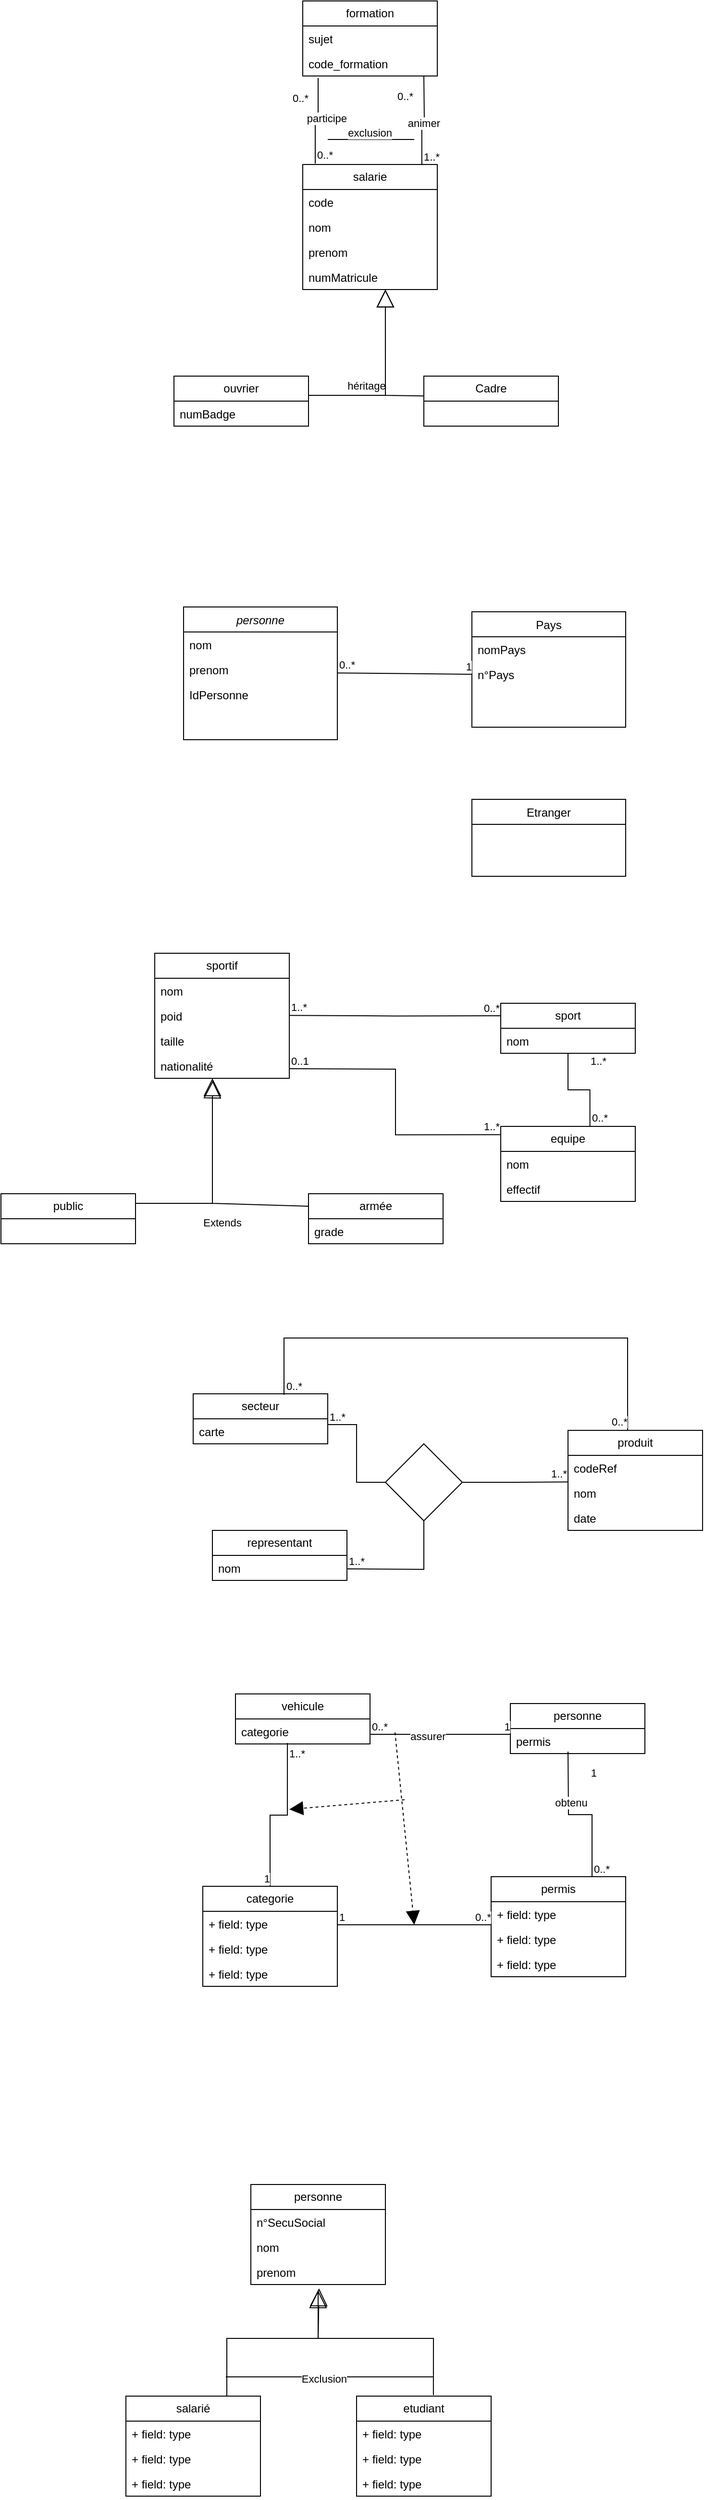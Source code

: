 <mxfile version="21.0.8" type="device"><diagram id="C5RBs43oDa-KdzZeNtuy" name="Page-1"><mxGraphModel dx="1674" dy="1925" grid="1" gridSize="10" guides="1" tooltips="1" connect="1" arrows="1" fold="1" page="1" pageScale="1" pageWidth="827" pageHeight="1169" math="0" shadow="0"><root><mxCell id="WIyWlLk6GJQsqaUBKTNV-0"/><mxCell id="WIyWlLk6GJQsqaUBKTNV-1" parent="WIyWlLk6GJQsqaUBKTNV-0"/><mxCell id="zkfFHV4jXpPFQw0GAbJ--0" value="personne" style="swimlane;fontStyle=2;align=center;verticalAlign=top;childLayout=stackLayout;horizontal=1;startSize=26;horizontalStack=0;resizeParent=1;resizeLast=0;collapsible=1;marginBottom=0;rounded=0;shadow=0;strokeWidth=1;" parent="WIyWlLk6GJQsqaUBKTNV-1" vertex="1"><mxGeometry x="220" y="120" width="160" height="138" as="geometry"><mxRectangle x="230" y="140" width="160" height="26" as="alternateBounds"/></mxGeometry></mxCell><mxCell id="zkfFHV4jXpPFQw0GAbJ--2" value="nom" style="text;align=left;verticalAlign=top;spacingLeft=4;spacingRight=4;overflow=hidden;rotatable=0;points=[[0,0.5],[1,0.5]];portConstraint=eastwest;rounded=0;shadow=0;html=0;" parent="zkfFHV4jXpPFQw0GAbJ--0" vertex="1"><mxGeometry y="26" width="160" height="26" as="geometry"/></mxCell><mxCell id="zkfFHV4jXpPFQw0GAbJ--3" value="prenom" style="text;align=left;verticalAlign=top;spacingLeft=4;spacingRight=4;overflow=hidden;rotatable=0;points=[[0,0.5],[1,0.5]];portConstraint=eastwest;rounded=0;shadow=0;html=0;" parent="zkfFHV4jXpPFQw0GAbJ--0" vertex="1"><mxGeometry y="52" width="160" height="26" as="geometry"/></mxCell><mxCell id="iLVr-kVsyM10AoFqE-wa-98" value="IdPersonne" style="text;align=left;verticalAlign=top;spacingLeft=4;spacingRight=4;overflow=hidden;rotatable=0;points=[[0,0.5],[1,0.5]];portConstraint=eastwest;rounded=0;shadow=0;html=0;" parent="zkfFHV4jXpPFQw0GAbJ--0" vertex="1"><mxGeometry y="78" width="160" height="26" as="geometry"/></mxCell><mxCell id="zkfFHV4jXpPFQw0GAbJ--13" value="Etranger" style="swimlane;fontStyle=0;align=center;verticalAlign=top;childLayout=stackLayout;horizontal=1;startSize=26;horizontalStack=0;resizeParent=1;resizeLast=0;collapsible=1;marginBottom=0;rounded=0;shadow=0;strokeWidth=1;" parent="WIyWlLk6GJQsqaUBKTNV-1" vertex="1"><mxGeometry x="520" y="320" width="160" height="80" as="geometry"><mxRectangle x="340" y="380" width="170" height="26" as="alternateBounds"/></mxGeometry></mxCell><mxCell id="zkfFHV4jXpPFQw0GAbJ--17" value="Pays" style="swimlane;fontStyle=0;align=center;verticalAlign=top;childLayout=stackLayout;horizontal=1;startSize=26;horizontalStack=0;resizeParent=1;resizeLast=0;collapsible=1;marginBottom=0;rounded=0;shadow=0;strokeWidth=1;" parent="WIyWlLk6GJQsqaUBKTNV-1" vertex="1"><mxGeometry x="520" y="125" width="160" height="120" as="geometry"><mxRectangle x="550" y="140" width="160" height="26" as="alternateBounds"/></mxGeometry></mxCell><mxCell id="zkfFHV4jXpPFQw0GAbJ--18" value="nomPays" style="text;align=left;verticalAlign=top;spacingLeft=4;spacingRight=4;overflow=hidden;rotatable=0;points=[[0,0.5],[1,0.5]];portConstraint=eastwest;" parent="zkfFHV4jXpPFQw0GAbJ--17" vertex="1"><mxGeometry y="26" width="160" height="26" as="geometry"/></mxCell><mxCell id="iLVr-kVsyM10AoFqE-wa-99" value="n°Pays" style="text;align=left;verticalAlign=top;spacingLeft=4;spacingRight=4;overflow=hidden;rotatable=0;points=[[0,0.5],[1,0.5]];portConstraint=eastwest;" parent="zkfFHV4jXpPFQw0GAbJ--17" vertex="1"><mxGeometry y="52" width="160" height="26" as="geometry"/></mxCell><mxCell id="iLVr-kVsyM10AoFqE-wa-10" value="sportif" style="swimlane;fontStyle=0;childLayout=stackLayout;horizontal=1;startSize=26;fillColor=none;horizontalStack=0;resizeParent=1;resizeParentMax=0;resizeLast=0;collapsible=1;marginBottom=0;whiteSpace=wrap;html=1;" parent="WIyWlLk6GJQsqaUBKTNV-1" vertex="1"><mxGeometry x="190" y="480" width="140" height="130" as="geometry"/></mxCell><mxCell id="iLVr-kVsyM10AoFqE-wa-11" value="nom" style="text;strokeColor=none;fillColor=none;align=left;verticalAlign=top;spacingLeft=4;spacingRight=4;overflow=hidden;rotatable=0;points=[[0,0.5],[1,0.5]];portConstraint=eastwest;whiteSpace=wrap;html=1;" parent="iLVr-kVsyM10AoFqE-wa-10" vertex="1"><mxGeometry y="26" width="140" height="26" as="geometry"/></mxCell><mxCell id="iLVr-kVsyM10AoFqE-wa-12" value="poid" style="text;strokeColor=none;fillColor=none;align=left;verticalAlign=top;spacingLeft=4;spacingRight=4;overflow=hidden;rotatable=0;points=[[0,0.5],[1,0.5]];portConstraint=eastwest;whiteSpace=wrap;html=1;" parent="iLVr-kVsyM10AoFqE-wa-10" vertex="1"><mxGeometry y="52" width="140" height="26" as="geometry"/></mxCell><mxCell id="iLVr-kVsyM10AoFqE-wa-14" value="taille" style="text;strokeColor=none;fillColor=none;align=left;verticalAlign=top;spacingLeft=4;spacingRight=4;overflow=hidden;rotatable=0;points=[[0,0.5],[1,0.5]];portConstraint=eastwest;whiteSpace=wrap;html=1;" parent="iLVr-kVsyM10AoFqE-wa-10" vertex="1"><mxGeometry y="78" width="140" height="26" as="geometry"/></mxCell><mxCell id="iLVr-kVsyM10AoFqE-wa-13" value="nationalité" style="text;strokeColor=none;fillColor=none;align=left;verticalAlign=top;spacingLeft=4;spacingRight=4;overflow=hidden;rotatable=0;points=[[0,0.5],[1,0.5]];portConstraint=eastwest;whiteSpace=wrap;html=1;" parent="iLVr-kVsyM10AoFqE-wa-10" vertex="1"><mxGeometry y="104" width="140" height="26" as="geometry"/></mxCell><mxCell id="iLVr-kVsyM10AoFqE-wa-15" value="sport" style="swimlane;fontStyle=0;childLayout=stackLayout;horizontal=1;startSize=26;fillColor=none;horizontalStack=0;resizeParent=1;resizeParentMax=0;resizeLast=0;collapsible=1;marginBottom=0;whiteSpace=wrap;html=1;" parent="WIyWlLk6GJQsqaUBKTNV-1" vertex="1"><mxGeometry x="550" y="532" width="140" height="52" as="geometry"/></mxCell><mxCell id="iLVr-kVsyM10AoFqE-wa-16" value="nom" style="text;strokeColor=none;fillColor=none;align=left;verticalAlign=top;spacingLeft=4;spacingRight=4;overflow=hidden;rotatable=0;points=[[0,0.5],[1,0.5]];portConstraint=eastwest;whiteSpace=wrap;html=1;" parent="iLVr-kVsyM10AoFqE-wa-15" vertex="1"><mxGeometry y="26" width="140" height="26" as="geometry"/></mxCell><mxCell id="iLVr-kVsyM10AoFqE-wa-19" value="equipe" style="swimlane;fontStyle=0;childLayout=stackLayout;horizontal=1;startSize=26;fillColor=none;horizontalStack=0;resizeParent=1;resizeParentMax=0;resizeLast=0;collapsible=1;marginBottom=0;whiteSpace=wrap;html=1;" parent="WIyWlLk6GJQsqaUBKTNV-1" vertex="1"><mxGeometry x="550" y="660" width="140" height="78" as="geometry"/></mxCell><mxCell id="iLVr-kVsyM10AoFqE-wa-20" value="nom" style="text;strokeColor=none;fillColor=none;align=left;verticalAlign=top;spacingLeft=4;spacingRight=4;overflow=hidden;rotatable=0;points=[[0,0.5],[1,0.5]];portConstraint=eastwest;whiteSpace=wrap;html=1;" parent="iLVr-kVsyM10AoFqE-wa-19" vertex="1"><mxGeometry y="26" width="140" height="26" as="geometry"/></mxCell><mxCell id="iLVr-kVsyM10AoFqE-wa-21" value="effectif" style="text;strokeColor=none;fillColor=none;align=left;verticalAlign=top;spacingLeft=4;spacingRight=4;overflow=hidden;rotatable=0;points=[[0,0.5],[1,0.5]];portConstraint=eastwest;whiteSpace=wrap;html=1;" parent="iLVr-kVsyM10AoFqE-wa-19" vertex="1"><mxGeometry y="52" width="140" height="26" as="geometry"/></mxCell><mxCell id="iLVr-kVsyM10AoFqE-wa-24" value="ouvrier" style="swimlane;fontStyle=0;childLayout=stackLayout;horizontal=1;startSize=26;fillColor=none;horizontalStack=0;resizeParent=1;resizeParentMax=0;resizeLast=0;collapsible=1;marginBottom=0;whiteSpace=wrap;html=1;" parent="WIyWlLk6GJQsqaUBKTNV-1" vertex="1"><mxGeometry x="210" y="-120" width="140" height="52" as="geometry"/></mxCell><mxCell id="iLVr-kVsyM10AoFqE-wa-25" value="numBadge" style="text;strokeColor=none;fillColor=none;align=left;verticalAlign=top;spacingLeft=4;spacingRight=4;overflow=hidden;rotatable=0;points=[[0,0.5],[1,0.5]];portConstraint=eastwest;whiteSpace=wrap;html=1;" parent="iLVr-kVsyM10AoFqE-wa-24" vertex="1"><mxGeometry y="26" width="140" height="26" as="geometry"/></mxCell><mxCell id="iLVr-kVsyM10AoFqE-wa-28" value="salarie" style="swimlane;fontStyle=0;childLayout=stackLayout;horizontal=1;startSize=26;fillColor=none;horizontalStack=0;resizeParent=1;resizeParentMax=0;resizeLast=0;collapsible=1;marginBottom=0;whiteSpace=wrap;html=1;" parent="WIyWlLk6GJQsqaUBKTNV-1" vertex="1"><mxGeometry x="344" y="-340" width="140" height="130" as="geometry"/></mxCell><mxCell id="iLVr-kVsyM10AoFqE-wa-29" value="code" style="text;strokeColor=none;fillColor=none;align=left;verticalAlign=top;spacingLeft=4;spacingRight=4;overflow=hidden;rotatable=0;points=[[0,0.5],[1,0.5]];portConstraint=eastwest;whiteSpace=wrap;html=1;" parent="iLVr-kVsyM10AoFqE-wa-28" vertex="1"><mxGeometry y="26" width="140" height="26" as="geometry"/></mxCell><mxCell id="iLVr-kVsyM10AoFqE-wa-37" value="nom" style="text;strokeColor=none;fillColor=none;align=left;verticalAlign=top;spacingLeft=4;spacingRight=4;overflow=hidden;rotatable=0;points=[[0,0.5],[1,0.5]];portConstraint=eastwest;whiteSpace=wrap;html=1;" parent="iLVr-kVsyM10AoFqE-wa-28" vertex="1"><mxGeometry y="52" width="140" height="26" as="geometry"/></mxCell><mxCell id="iLVr-kVsyM10AoFqE-wa-38" value="prenom" style="text;strokeColor=none;fillColor=none;align=left;verticalAlign=top;spacingLeft=4;spacingRight=4;overflow=hidden;rotatable=0;points=[[0,0.5],[1,0.5]];portConstraint=eastwest;whiteSpace=wrap;html=1;" parent="iLVr-kVsyM10AoFqE-wa-28" vertex="1"><mxGeometry y="78" width="140" height="26" as="geometry"/></mxCell><mxCell id="iLVr-kVsyM10AoFqE-wa-36" value="numMatricule" style="text;strokeColor=none;fillColor=none;align=left;verticalAlign=top;spacingLeft=4;spacingRight=4;overflow=hidden;rotatable=0;points=[[0,0.5],[1,0.5]];portConstraint=eastwest;whiteSpace=wrap;html=1;" parent="iLVr-kVsyM10AoFqE-wa-28" vertex="1"><mxGeometry y="104" width="140" height="26" as="geometry"/></mxCell><mxCell id="iLVr-kVsyM10AoFqE-wa-32" value="formation" style="swimlane;fontStyle=0;childLayout=stackLayout;horizontal=1;startSize=26;fillColor=none;horizontalStack=0;resizeParent=1;resizeParentMax=0;resizeLast=0;collapsible=1;marginBottom=0;whiteSpace=wrap;html=1;" parent="WIyWlLk6GJQsqaUBKTNV-1" vertex="1"><mxGeometry x="344" y="-510" width="140" height="78" as="geometry"/></mxCell><mxCell id="iLVr-kVsyM10AoFqE-wa-33" value="sujet" style="text;strokeColor=none;fillColor=none;align=left;verticalAlign=top;spacingLeft=4;spacingRight=4;overflow=hidden;rotatable=0;points=[[0,0.5],[1,0.5]];portConstraint=eastwest;whiteSpace=wrap;html=1;" parent="iLVr-kVsyM10AoFqE-wa-32" vertex="1"><mxGeometry y="26" width="140" height="26" as="geometry"/></mxCell><mxCell id="iLVr-kVsyM10AoFqE-wa-34" value="code_formation" style="text;strokeColor=none;fillColor=none;align=left;verticalAlign=top;spacingLeft=4;spacingRight=4;overflow=hidden;rotatable=0;points=[[0,0.5],[1,0.5]];portConstraint=eastwest;whiteSpace=wrap;html=1;" parent="iLVr-kVsyM10AoFqE-wa-32" vertex="1"><mxGeometry y="52" width="140" height="26" as="geometry"/></mxCell><mxCell id="iLVr-kVsyM10AoFqE-wa-39" value="Cadre" style="swimlane;fontStyle=0;childLayout=stackLayout;horizontal=1;startSize=26;fillColor=none;horizontalStack=0;resizeParent=1;resizeParentMax=0;resizeLast=0;collapsible=1;marginBottom=0;whiteSpace=wrap;html=1;" parent="WIyWlLk6GJQsqaUBKTNV-1" vertex="1"><mxGeometry x="470" y="-120" width="140" height="52" as="geometry"/></mxCell><mxCell id="iLVr-kVsyM10AoFqE-wa-43" value="héritage" style="endArrow=block;endSize=16;endFill=0;html=1;rounded=0;entryX=0.614;entryY=1;entryDx=0;entryDy=0;entryPerimeter=0;exitX=1;exitY=-0.231;exitDx=0;exitDy=0;exitPerimeter=0;" parent="WIyWlLk6GJQsqaUBKTNV-1" source="iLVr-kVsyM10AoFqE-wa-25" target="iLVr-kVsyM10AoFqE-wa-36" edge="1"><mxGeometry x="-0.368" y="10" width="160" relative="1" as="geometry"><mxPoint x="430" y="-120" as="sourcePoint"/><mxPoint x="460" y="-170" as="targetPoint"/><Array as="points"><mxPoint x="430" y="-100"/></Array><mxPoint as="offset"/></mxGeometry></mxCell><mxCell id="iLVr-kVsyM10AoFqE-wa-44" value="" style="endArrow=block;endSize=16;endFill=0;html=1;rounded=0;exitX=-0.004;exitY=0.397;exitDx=0;exitDy=0;exitPerimeter=0;" parent="WIyWlLk6GJQsqaUBKTNV-1" source="iLVr-kVsyM10AoFqE-wa-39" edge="1"><mxGeometry x="-0.59" y="-70" width="160" relative="1" as="geometry"><mxPoint x="310" as="sourcePoint"/><mxPoint x="430" y="-210" as="targetPoint"/><Array as="points"><mxPoint x="430" y="-100"/></Array><mxPoint as="offset"/></mxGeometry></mxCell><mxCell id="iLVr-kVsyM10AoFqE-wa-45" value="" style="endArrow=none;html=1;edgeStyle=orthogonalEdgeStyle;rounded=0;exitX=0.093;exitY=-0.008;exitDx=0;exitDy=0;exitPerimeter=0;" parent="WIyWlLk6GJQsqaUBKTNV-1" source="iLVr-kVsyM10AoFqE-wa-28" edge="1"><mxGeometry relative="1" as="geometry"><mxPoint x="310" y="-380" as="sourcePoint"/><mxPoint x="360" y="-430" as="targetPoint"/><Array as="points"><mxPoint x="357" y="-385"/><mxPoint x="360" y="-385"/></Array></mxGeometry></mxCell><mxCell id="iLVr-kVsyM10AoFqE-wa-46" value="0..*" style="edgeLabel;resizable=0;html=1;align=left;verticalAlign=bottom;" parent="iLVr-kVsyM10AoFqE-wa-45" connectable="0" vertex="1"><mxGeometry x="-1" relative="1" as="geometry"/></mxCell><mxCell id="iLVr-kVsyM10AoFqE-wa-47" value="0..*" style="edgeLabel;resizable=0;html=1;align=right;verticalAlign=bottom;" parent="iLVr-kVsyM10AoFqE-wa-45" connectable="0" vertex="1"><mxGeometry x="1" relative="1" as="geometry"><mxPoint x="-10" y="30" as="offset"/></mxGeometry></mxCell><mxCell id="iLVr-kVsyM10AoFqE-wa-48" value="" style="endArrow=none;html=1;edgeStyle=orthogonalEdgeStyle;rounded=0;exitX=0.885;exitY=0.005;exitDx=0;exitDy=0;exitPerimeter=0;" parent="WIyWlLk6GJQsqaUBKTNV-1" source="iLVr-kVsyM10AoFqE-wa-28" edge="1"><mxGeometry relative="1" as="geometry"><mxPoint x="470" y="-346" as="sourcePoint"/><mxPoint x="470" y="-432" as="targetPoint"/></mxGeometry></mxCell><mxCell id="iLVr-kVsyM10AoFqE-wa-49" value="1..*" style="edgeLabel;resizable=0;html=1;align=left;verticalAlign=bottom;" parent="iLVr-kVsyM10AoFqE-wa-48" connectable="0" vertex="1"><mxGeometry x="-1" relative="1" as="geometry"/></mxCell><mxCell id="iLVr-kVsyM10AoFqE-wa-50" value="0..*" style="edgeLabel;resizable=0;html=1;align=right;verticalAlign=bottom;" parent="iLVr-kVsyM10AoFqE-wa-48" connectable="0" vertex="1"><mxGeometry x="1" relative="1" as="geometry"><mxPoint x="-10" y="30" as="offset"/></mxGeometry></mxCell><mxCell id="iLVr-kVsyM10AoFqE-wa-51" value="animer" style="edgeLabel;resizable=0;html=1;align=right;verticalAlign=bottom;" parent="WIyWlLk6GJQsqaUBKTNV-1" connectable="0" vertex="1"><mxGeometry x="470" y="-389.997" as="geometry"><mxPoint x="17" y="15" as="offset"/></mxGeometry></mxCell><mxCell id="iLVr-kVsyM10AoFqE-wa-52" value="participe" style="edgeLabel;resizable=0;html=1;align=right;verticalAlign=bottom;" parent="WIyWlLk6GJQsqaUBKTNV-1" connectable="0" vertex="1"><mxGeometry x="390" y="-379.997" as="geometry"/></mxCell><mxCell id="iLVr-kVsyM10AoFqE-wa-53" value="" style="line;strokeWidth=1;fillColor=none;align=left;verticalAlign=middle;spacingTop=-1;spacingLeft=3;spacingRight=3;rotatable=0;labelPosition=right;points=[];portConstraint=eastwest;strokeColor=inherit;" parent="WIyWlLk6GJQsqaUBKTNV-1" vertex="1"><mxGeometry x="370" y="-370" width="90" height="8" as="geometry"/></mxCell><mxCell id="iLVr-kVsyM10AoFqE-wa-54" value="exclusion" style="edgeLabel;resizable=0;html=1;align=right;verticalAlign=bottom;" parent="WIyWlLk6GJQsqaUBKTNV-1" connectable="0" vertex="1"><mxGeometry x="420" y="-379.997" as="geometry"><mxPoint x="17" y="15" as="offset"/></mxGeometry></mxCell><mxCell id="iLVr-kVsyM10AoFqE-wa-62" value="" style="endArrow=none;html=1;edgeStyle=orthogonalEdgeStyle;rounded=0;exitX=0.663;exitY=-0.002;exitDx=0;exitDy=0;exitPerimeter=0;" parent="WIyWlLk6GJQsqaUBKTNV-1" source="iLVr-kVsyM10AoFqE-wa-19" target="iLVr-kVsyM10AoFqE-wa-15" edge="1"><mxGeometry relative="1" as="geometry"><mxPoint x="470" y="620" as="sourcePoint"/><mxPoint x="640" y="590" as="targetPoint"/></mxGeometry></mxCell><mxCell id="iLVr-kVsyM10AoFqE-wa-63" value="0..*" style="edgeLabel;resizable=0;html=1;align=left;verticalAlign=bottom;" parent="iLVr-kVsyM10AoFqE-wa-62" connectable="0" vertex="1"><mxGeometry x="-1" relative="1" as="geometry"/></mxCell><mxCell id="iLVr-kVsyM10AoFqE-wa-64" value="1..*" style="edgeLabel;resizable=0;html=1;align=right;verticalAlign=bottom;" parent="iLVr-kVsyM10AoFqE-wa-62" connectable="0" vertex="1"><mxGeometry x="1" relative="1" as="geometry"><mxPoint x="40" y="16" as="offset"/></mxGeometry></mxCell><mxCell id="iLVr-kVsyM10AoFqE-wa-67" value="secteur" style="swimlane;fontStyle=0;childLayout=stackLayout;horizontal=1;startSize=26;fillColor=none;horizontalStack=0;resizeParent=1;resizeParentMax=0;resizeLast=0;collapsible=1;marginBottom=0;whiteSpace=wrap;html=1;" parent="WIyWlLk6GJQsqaUBKTNV-1" vertex="1"><mxGeometry x="230" y="938" width="140" height="52" as="geometry"/></mxCell><mxCell id="iLVr-kVsyM10AoFqE-wa-68" value="carte" style="text;strokeColor=none;fillColor=none;align=left;verticalAlign=top;spacingLeft=4;spacingRight=4;overflow=hidden;rotatable=0;points=[[0,0.5],[1,0.5]];portConstraint=eastwest;whiteSpace=wrap;html=1;" parent="iLVr-kVsyM10AoFqE-wa-67" vertex="1"><mxGeometry y="26" width="140" height="26" as="geometry"/></mxCell><mxCell id="iLVr-kVsyM10AoFqE-wa-71" value="produit" style="swimlane;fontStyle=0;childLayout=stackLayout;horizontal=1;startSize=26;fillColor=none;horizontalStack=0;resizeParent=1;resizeParentMax=0;resizeLast=0;collapsible=1;marginBottom=0;whiteSpace=wrap;html=1;" parent="WIyWlLk6GJQsqaUBKTNV-1" vertex="1"><mxGeometry x="620" y="976" width="140" height="104" as="geometry"/></mxCell><mxCell id="iLVr-kVsyM10AoFqE-wa-72" value="codeRef" style="text;strokeColor=none;fillColor=none;align=left;verticalAlign=top;spacingLeft=4;spacingRight=4;overflow=hidden;rotatable=0;points=[[0,0.5],[1,0.5]];portConstraint=eastwest;whiteSpace=wrap;html=1;" parent="iLVr-kVsyM10AoFqE-wa-71" vertex="1"><mxGeometry y="26" width="140" height="26" as="geometry"/></mxCell><mxCell id="iLVr-kVsyM10AoFqE-wa-73" value="nom" style="text;strokeColor=none;fillColor=none;align=left;verticalAlign=top;spacingLeft=4;spacingRight=4;overflow=hidden;rotatable=0;points=[[0,0.5],[1,0.5]];portConstraint=eastwest;whiteSpace=wrap;html=1;" parent="iLVr-kVsyM10AoFqE-wa-71" vertex="1"><mxGeometry y="52" width="140" height="26" as="geometry"/></mxCell><mxCell id="iLVr-kVsyM10AoFqE-wa-74" value="date" style="text;strokeColor=none;fillColor=none;align=left;verticalAlign=top;spacingLeft=4;spacingRight=4;overflow=hidden;rotatable=0;points=[[0,0.5],[1,0.5]];portConstraint=eastwest;whiteSpace=wrap;html=1;" parent="iLVr-kVsyM10AoFqE-wa-71" vertex="1"><mxGeometry y="78" width="140" height="26" as="geometry"/></mxCell><mxCell id="iLVr-kVsyM10AoFqE-wa-75" value="representant" style="swimlane;fontStyle=0;childLayout=stackLayout;horizontal=1;startSize=26;fillColor=none;horizontalStack=0;resizeParent=1;resizeParentMax=0;resizeLast=0;collapsible=1;marginBottom=0;whiteSpace=wrap;html=1;" parent="WIyWlLk6GJQsqaUBKTNV-1" vertex="1"><mxGeometry x="250" y="1080" width="140" height="52" as="geometry"/></mxCell><mxCell id="iLVr-kVsyM10AoFqE-wa-76" value="nom" style="text;strokeColor=none;fillColor=none;align=left;verticalAlign=top;spacingLeft=4;spacingRight=4;overflow=hidden;rotatable=0;points=[[0,0.5],[1,0.5]];portConstraint=eastwest;whiteSpace=wrap;html=1;" parent="iLVr-kVsyM10AoFqE-wa-75" vertex="1"><mxGeometry y="26" width="140" height="26" as="geometry"/></mxCell><mxCell id="iLVr-kVsyM10AoFqE-wa-79" value="" style="endArrow=none;html=1;edgeStyle=orthogonalEdgeStyle;rounded=0;entryX=0;entryY=0.5;entryDx=0;entryDy=0;exitX=1;exitY=0.231;exitDx=0;exitDy=0;exitPerimeter=0;" parent="WIyWlLk6GJQsqaUBKTNV-1" source="iLVr-kVsyM10AoFqE-wa-68" target="iLVr-kVsyM10AoFqE-wa-86" edge="1"><mxGeometry relative="1" as="geometry"><mxPoint x="390" y="970" as="sourcePoint"/><mxPoint x="510" y="970" as="targetPoint"/></mxGeometry></mxCell><mxCell id="iLVr-kVsyM10AoFqE-wa-80" value="1..*" style="edgeLabel;resizable=0;html=1;align=left;verticalAlign=bottom;" parent="iLVr-kVsyM10AoFqE-wa-79" connectable="0" vertex="1"><mxGeometry x="-1" relative="1" as="geometry"/></mxCell><mxCell id="iLVr-kVsyM10AoFqE-wa-83" value="" style="endArrow=none;html=1;edgeStyle=orthogonalEdgeStyle;rounded=0;" parent="WIyWlLk6GJQsqaUBKTNV-1" target="iLVr-kVsyM10AoFqE-wa-86" edge="1"><mxGeometry relative="1" as="geometry"><mxPoint x="390" y="1120" as="sourcePoint"/><mxPoint x="590" y="1050" as="targetPoint"/></mxGeometry></mxCell><mxCell id="iLVr-kVsyM10AoFqE-wa-84" value="1..*" style="edgeLabel;resizable=0;html=1;align=left;verticalAlign=bottom;" parent="iLVr-kVsyM10AoFqE-wa-83" connectable="0" vertex="1"><mxGeometry x="-1" relative="1" as="geometry"/></mxCell><mxCell id="iLVr-kVsyM10AoFqE-wa-86" value="" style="rhombus;whiteSpace=wrap;html=1;" parent="WIyWlLk6GJQsqaUBKTNV-1" vertex="1"><mxGeometry x="430" y="990" width="80" height="80" as="geometry"/></mxCell><mxCell id="iLVr-kVsyM10AoFqE-wa-87" value="" style="endArrow=none;html=1;edgeStyle=orthogonalEdgeStyle;rounded=0;exitX=1;exitY=0.5;exitDx=0;exitDy=0;" parent="WIyWlLk6GJQsqaUBKTNV-1" source="iLVr-kVsyM10AoFqE-wa-86" edge="1"><mxGeometry relative="1" as="geometry"><mxPoint x="460" y="1029.58" as="sourcePoint"/><mxPoint x="620" y="1029.58" as="targetPoint"/></mxGeometry></mxCell><mxCell id="iLVr-kVsyM10AoFqE-wa-89" value="1..*" style="edgeLabel;resizable=0;html=1;align=right;verticalAlign=bottom;" parent="iLVr-kVsyM10AoFqE-wa-87" connectable="0" vertex="1"><mxGeometry x="1" relative="1" as="geometry"/></mxCell><mxCell id="iLVr-kVsyM10AoFqE-wa-90" value="vehicule" style="swimlane;fontStyle=0;childLayout=stackLayout;horizontal=1;startSize=26;fillColor=none;horizontalStack=0;resizeParent=1;resizeParentMax=0;resizeLast=0;collapsible=1;marginBottom=0;whiteSpace=wrap;html=1;" parent="WIyWlLk6GJQsqaUBKTNV-1" vertex="1"><mxGeometry x="274" y="1250" width="140" height="52" as="geometry"/></mxCell><mxCell id="iLVr-kVsyM10AoFqE-wa-91" value="categorie" style="text;strokeColor=none;fillColor=none;align=left;verticalAlign=top;spacingLeft=4;spacingRight=4;overflow=hidden;rotatable=0;points=[[0,0.5],[1,0.5]];portConstraint=eastwest;whiteSpace=wrap;html=1;" parent="iLVr-kVsyM10AoFqE-wa-90" vertex="1"><mxGeometry y="26" width="140" height="26" as="geometry"/></mxCell><mxCell id="iLVr-kVsyM10AoFqE-wa-94" value="personne" style="swimlane;fontStyle=0;childLayout=stackLayout;horizontal=1;startSize=26;fillColor=none;horizontalStack=0;resizeParent=1;resizeParentMax=0;resizeLast=0;collapsible=1;marginBottom=0;whiteSpace=wrap;html=1;" parent="WIyWlLk6GJQsqaUBKTNV-1" vertex="1"><mxGeometry x="560" y="1260" width="140" height="52" as="geometry"/></mxCell><mxCell id="iLVr-kVsyM10AoFqE-wa-95" value="permis" style="text;strokeColor=none;fillColor=none;align=left;verticalAlign=top;spacingLeft=4;spacingRight=4;overflow=hidden;rotatable=0;points=[[0,0.5],[1,0.5]];portConstraint=eastwest;whiteSpace=wrap;html=1;" parent="iLVr-kVsyM10AoFqE-wa-94" vertex="1"><mxGeometry y="26" width="140" height="26" as="geometry"/></mxCell><mxCell id="iLVr-kVsyM10AoFqE-wa-100" value="" style="endArrow=none;html=1;edgeStyle=orthogonalEdgeStyle;rounded=0;entryX=0;entryY=0.5;entryDx=0;entryDy=0;" parent="WIyWlLk6GJQsqaUBKTNV-1" target="iLVr-kVsyM10AoFqE-wa-99" edge="1"><mxGeometry relative="1" as="geometry"><mxPoint x="380" y="188.66" as="sourcePoint"/><mxPoint x="510" y="189" as="targetPoint"/></mxGeometry></mxCell><mxCell id="iLVr-kVsyM10AoFqE-wa-101" value="0..*" style="edgeLabel;resizable=0;html=1;align=left;verticalAlign=bottom;" parent="iLVr-kVsyM10AoFqE-wa-100" connectable="0" vertex="1"><mxGeometry x="-1" relative="1" as="geometry"/></mxCell><mxCell id="iLVr-kVsyM10AoFqE-wa-102" value="1" style="edgeLabel;resizable=0;html=1;align=right;verticalAlign=bottom;" parent="iLVr-kVsyM10AoFqE-wa-100" connectable="0" vertex="1"><mxGeometry x="1" relative="1" as="geometry"/></mxCell><mxCell id="iLVr-kVsyM10AoFqE-wa-104" value="" style="endArrow=none;html=1;edgeStyle=orthogonalEdgeStyle;rounded=0;entryX=0;entryY=0.25;entryDx=0;entryDy=0;" parent="WIyWlLk6GJQsqaUBKTNV-1" target="iLVr-kVsyM10AoFqE-wa-15" edge="1"><mxGeometry relative="1" as="geometry"><mxPoint x="330" y="544.66" as="sourcePoint"/><mxPoint x="490" y="544.66" as="targetPoint"/></mxGeometry></mxCell><mxCell id="iLVr-kVsyM10AoFqE-wa-105" value="1..*" style="edgeLabel;resizable=0;html=1;align=left;verticalAlign=bottom;" parent="iLVr-kVsyM10AoFqE-wa-104" connectable="0" vertex="1"><mxGeometry x="-1" relative="1" as="geometry"/></mxCell><mxCell id="iLVr-kVsyM10AoFqE-wa-106" value="0..*" style="edgeLabel;resizable=0;html=1;align=right;verticalAlign=bottom;" parent="iLVr-kVsyM10AoFqE-wa-104" connectable="0" vertex="1"><mxGeometry x="1" relative="1" as="geometry"/></mxCell><mxCell id="iLVr-kVsyM10AoFqE-wa-107" value="" style="endArrow=none;html=1;edgeStyle=orthogonalEdgeStyle;rounded=0;entryX=-0.004;entryY=0.111;entryDx=0;entryDy=0;entryPerimeter=0;" parent="WIyWlLk6GJQsqaUBKTNV-1" target="iLVr-kVsyM10AoFqE-wa-19" edge="1"><mxGeometry relative="1" as="geometry"><mxPoint x="330" y="600" as="sourcePoint"/><mxPoint x="490" y="600" as="targetPoint"/></mxGeometry></mxCell><mxCell id="iLVr-kVsyM10AoFqE-wa-108" value="0..1" style="edgeLabel;resizable=0;html=1;align=left;verticalAlign=bottom;" parent="iLVr-kVsyM10AoFqE-wa-107" connectable="0" vertex="1"><mxGeometry x="-1" relative="1" as="geometry"/></mxCell><mxCell id="iLVr-kVsyM10AoFqE-wa-109" value="1..*" style="edgeLabel;resizable=0;html=1;align=right;verticalAlign=bottom;" parent="iLVr-kVsyM10AoFqE-wa-107" connectable="0" vertex="1"><mxGeometry x="1" relative="1" as="geometry"/></mxCell><mxCell id="iLVr-kVsyM10AoFqE-wa-110" value="public" style="swimlane;fontStyle=0;childLayout=stackLayout;horizontal=1;startSize=26;fillColor=none;horizontalStack=0;resizeParent=1;resizeParentMax=0;resizeLast=0;collapsible=1;marginBottom=0;whiteSpace=wrap;html=1;" parent="WIyWlLk6GJQsqaUBKTNV-1" vertex="1"><mxGeometry x="30" y="730" width="140" height="52" as="geometry"/></mxCell><mxCell id="iLVr-kVsyM10AoFqE-wa-114" value="Extends" style="endArrow=block;endSize=16;endFill=0;html=1;rounded=0;entryX=0.431;entryY=1.09;entryDx=0;entryDy=0;entryPerimeter=0;exitX=1;exitY=0.25;exitDx=0;exitDy=0;" parent="WIyWlLk6GJQsqaUBKTNV-1" source="iLVr-kVsyM10AoFqE-wa-110" target="iLVr-kVsyM10AoFqE-wa-13" edge="1"><mxGeometry x="-0.212" y="-22" width="160" relative="1" as="geometry"><mxPoint x="114" y="690" as="sourcePoint"/><mxPoint x="274" y="690" as="targetPoint"/><Array as="points"><mxPoint x="170" y="740"/><mxPoint x="250" y="740"/><mxPoint x="250" y="630"/></Array><mxPoint x="-12" y="20" as="offset"/></mxGeometry></mxCell><mxCell id="iLVr-kVsyM10AoFqE-wa-55" value="armée" style="swimlane;fontStyle=0;childLayout=stackLayout;horizontal=1;startSize=26;fillColor=none;horizontalStack=0;resizeParent=1;resizeParentMax=0;resizeLast=0;collapsible=1;marginBottom=0;whiteSpace=wrap;html=1;" parent="WIyWlLk6GJQsqaUBKTNV-1" vertex="1"><mxGeometry x="350" y="730" width="140" height="52" as="geometry"/></mxCell><mxCell id="iLVr-kVsyM10AoFqE-wa-56" value="grade" style="text;strokeColor=none;fillColor=none;align=left;verticalAlign=top;spacingLeft=4;spacingRight=4;overflow=hidden;rotatable=0;points=[[0,0.5],[1,0.5]];portConstraint=eastwest;whiteSpace=wrap;html=1;" parent="iLVr-kVsyM10AoFqE-wa-55" vertex="1"><mxGeometry y="26" width="140" height="26" as="geometry"/></mxCell><mxCell id="iLVr-kVsyM10AoFqE-wa-117" value="" style="endArrow=block;endSize=16;endFill=0;html=1;rounded=0;exitX=0;exitY=0.25;exitDx=0;exitDy=0;" parent="WIyWlLk6GJQsqaUBKTNV-1" source="iLVr-kVsyM10AoFqE-wa-55" edge="1"><mxGeometry width="160" relative="1" as="geometry"><mxPoint x="190" y="840" as="sourcePoint"/><mxPoint x="250" y="610" as="targetPoint"/><Array as="points"><mxPoint x="250" y="740"/></Array></mxGeometry></mxCell><mxCell id="iLVr-kVsyM10AoFqE-wa-118" value="" style="endArrow=none;html=1;edgeStyle=orthogonalEdgeStyle;rounded=0;entryX=0.443;entryY=-0.003;entryDx=0;entryDy=0;entryPerimeter=0;exitX=0.675;exitY=0.019;exitDx=0;exitDy=0;exitPerimeter=0;" parent="WIyWlLk6GJQsqaUBKTNV-1" source="iLVr-kVsyM10AoFqE-wa-67" target="iLVr-kVsyM10AoFqE-wa-71" edge="1"><mxGeometry relative="1" as="geometry"><mxPoint x="370" y="880" as="sourcePoint"/><mxPoint x="580" y="890" as="targetPoint"/><Array as="points"><mxPoint x="325" y="880"/><mxPoint x="682" y="880"/></Array></mxGeometry></mxCell><mxCell id="iLVr-kVsyM10AoFqE-wa-119" value="0..*" style="edgeLabel;resizable=0;html=1;align=left;verticalAlign=bottom;" parent="iLVr-kVsyM10AoFqE-wa-118" connectable="0" vertex="1"><mxGeometry x="-1" relative="1" as="geometry"/></mxCell><mxCell id="iLVr-kVsyM10AoFqE-wa-120" value="0..*" style="edgeLabel;resizable=0;html=1;align=right;verticalAlign=bottom;" parent="iLVr-kVsyM10AoFqE-wa-118" connectable="0" vertex="1"><mxGeometry x="1" relative="1" as="geometry"/></mxCell><mxCell id="uCyL8TzlUL58oJ_e3ys8-0" value="permis" style="swimlane;fontStyle=0;childLayout=stackLayout;horizontal=1;startSize=26;fillColor=none;horizontalStack=0;resizeParent=1;resizeParentMax=0;resizeLast=0;collapsible=1;marginBottom=0;whiteSpace=wrap;html=1;" parent="WIyWlLk6GJQsqaUBKTNV-1" vertex="1"><mxGeometry x="540" y="1440" width="140" height="104" as="geometry"/></mxCell><mxCell id="uCyL8TzlUL58oJ_e3ys8-1" value="+ field: type" style="text;strokeColor=none;fillColor=none;align=left;verticalAlign=top;spacingLeft=4;spacingRight=4;overflow=hidden;rotatable=0;points=[[0,0.5],[1,0.5]];portConstraint=eastwest;whiteSpace=wrap;html=1;" parent="uCyL8TzlUL58oJ_e3ys8-0" vertex="1"><mxGeometry y="26" width="140" height="26" as="geometry"/></mxCell><mxCell id="uCyL8TzlUL58oJ_e3ys8-2" value="+ field: type" style="text;strokeColor=none;fillColor=none;align=left;verticalAlign=top;spacingLeft=4;spacingRight=4;overflow=hidden;rotatable=0;points=[[0,0.5],[1,0.5]];portConstraint=eastwest;whiteSpace=wrap;html=1;" parent="uCyL8TzlUL58oJ_e3ys8-0" vertex="1"><mxGeometry y="52" width="140" height="26" as="geometry"/></mxCell><mxCell id="uCyL8TzlUL58oJ_e3ys8-3" value="+ field: type" style="text;strokeColor=none;fillColor=none;align=left;verticalAlign=top;spacingLeft=4;spacingRight=4;overflow=hidden;rotatable=0;points=[[0,0.5],[1,0.5]];portConstraint=eastwest;whiteSpace=wrap;html=1;" parent="uCyL8TzlUL58oJ_e3ys8-0" vertex="1"><mxGeometry y="78" width="140" height="26" as="geometry"/></mxCell><mxCell id="uCyL8TzlUL58oJ_e3ys8-4" value="" style="endArrow=none;html=1;edgeStyle=orthogonalEdgeStyle;rounded=0;exitX=0.75;exitY=0;exitDx=0;exitDy=0;" parent="WIyWlLk6GJQsqaUBKTNV-1" source="uCyL8TzlUL58oJ_e3ys8-0" edge="1"><mxGeometry relative="1" as="geometry"><mxPoint x="520" y="1350" as="sourcePoint"/><mxPoint x="620" y="1310" as="targetPoint"/></mxGeometry></mxCell><mxCell id="uCyL8TzlUL58oJ_e3ys8-5" value="0..*" style="edgeLabel;resizable=0;html=1;align=left;verticalAlign=bottom;" parent="uCyL8TzlUL58oJ_e3ys8-4" connectable="0" vertex="1"><mxGeometry x="-1" relative="1" as="geometry"/></mxCell><mxCell id="uCyL8TzlUL58oJ_e3ys8-6" value="1" style="edgeLabel;resizable=0;html=1;align=right;verticalAlign=bottom;" parent="uCyL8TzlUL58oJ_e3ys8-4" connectable="0" vertex="1"><mxGeometry x="1" relative="1" as="geometry"><mxPoint x="30" y="30" as="offset"/></mxGeometry></mxCell><mxCell id="uCyL8TzlUL58oJ_e3ys8-11" value="obtenu" style="edgeLabel;html=1;align=center;verticalAlign=middle;resizable=0;points=[];" parent="uCyL8TzlUL58oJ_e3ys8-4" vertex="1" connectable="0"><mxGeometry x="0.312" y="-2" relative="1" as="geometry"><mxPoint as="offset"/></mxGeometry></mxCell><mxCell id="uCyL8TzlUL58oJ_e3ys8-7" value="" style="endArrow=none;html=1;edgeStyle=orthogonalEdgeStyle;rounded=0;" parent="WIyWlLk6GJQsqaUBKTNV-1" edge="1"><mxGeometry relative="1" as="geometry"><mxPoint x="414" y="1292" as="sourcePoint"/><mxPoint x="560" y="1292" as="targetPoint"/></mxGeometry></mxCell><mxCell id="uCyL8TzlUL58oJ_e3ys8-8" value="0..*" style="edgeLabel;resizable=0;html=1;align=left;verticalAlign=bottom;" parent="uCyL8TzlUL58oJ_e3ys8-7" connectable="0" vertex="1"><mxGeometry x="-1" relative="1" as="geometry"/></mxCell><mxCell id="uCyL8TzlUL58oJ_e3ys8-9" value="1" style="edgeLabel;resizable=0;html=1;align=right;verticalAlign=bottom;" parent="uCyL8TzlUL58oJ_e3ys8-7" connectable="0" vertex="1"><mxGeometry x="1" relative="1" as="geometry"/></mxCell><mxCell id="uCyL8TzlUL58oJ_e3ys8-10" value="assurer" style="edgeLabel;html=1;align=center;verticalAlign=middle;resizable=0;points=[];" parent="uCyL8TzlUL58oJ_e3ys8-7" vertex="1" connectable="0"><mxGeometry x="-0.178" y="-2" relative="1" as="geometry"><mxPoint as="offset"/></mxGeometry></mxCell><mxCell id="uCyL8TzlUL58oJ_e3ys8-16" value="categorie" style="swimlane;fontStyle=0;childLayout=stackLayout;horizontal=1;startSize=26;fillColor=none;horizontalStack=0;resizeParent=1;resizeParentMax=0;resizeLast=0;collapsible=1;marginBottom=0;whiteSpace=wrap;html=1;" parent="WIyWlLk6GJQsqaUBKTNV-1" vertex="1"><mxGeometry x="240" y="1450" width="140" height="104" as="geometry"/></mxCell><mxCell id="uCyL8TzlUL58oJ_e3ys8-17" value="+ field: type" style="text;strokeColor=none;fillColor=none;align=left;verticalAlign=top;spacingLeft=4;spacingRight=4;overflow=hidden;rotatable=0;points=[[0,0.5],[1,0.5]];portConstraint=eastwest;whiteSpace=wrap;html=1;" parent="uCyL8TzlUL58oJ_e3ys8-16" vertex="1"><mxGeometry y="26" width="140" height="26" as="geometry"/></mxCell><mxCell id="uCyL8TzlUL58oJ_e3ys8-18" value="+ field: type" style="text;strokeColor=none;fillColor=none;align=left;verticalAlign=top;spacingLeft=4;spacingRight=4;overflow=hidden;rotatable=0;points=[[0,0.5],[1,0.5]];portConstraint=eastwest;whiteSpace=wrap;html=1;" parent="uCyL8TzlUL58oJ_e3ys8-16" vertex="1"><mxGeometry y="52" width="140" height="26" as="geometry"/></mxCell><mxCell id="uCyL8TzlUL58oJ_e3ys8-19" value="+ field: type" style="text;strokeColor=none;fillColor=none;align=left;verticalAlign=top;spacingLeft=4;spacingRight=4;overflow=hidden;rotatable=0;points=[[0,0.5],[1,0.5]];portConstraint=eastwest;whiteSpace=wrap;html=1;" parent="uCyL8TzlUL58oJ_e3ys8-16" vertex="1"><mxGeometry y="78" width="140" height="26" as="geometry"/></mxCell><mxCell id="uCyL8TzlUL58oJ_e3ys8-20" value="personne&lt;br&gt;" style="swimlane;fontStyle=0;childLayout=stackLayout;horizontal=1;startSize=26;fillColor=none;horizontalStack=0;resizeParent=1;resizeParentMax=0;resizeLast=0;collapsible=1;marginBottom=0;whiteSpace=wrap;html=1;" parent="WIyWlLk6GJQsqaUBKTNV-1" vertex="1"><mxGeometry x="290" y="1760" width="140" height="104" as="geometry"/></mxCell><mxCell id="uCyL8TzlUL58oJ_e3ys8-21" value="n°SecuSocial" style="text;strokeColor=none;fillColor=none;align=left;verticalAlign=top;spacingLeft=4;spacingRight=4;overflow=hidden;rotatable=0;points=[[0,0.5],[1,0.5]];portConstraint=eastwest;whiteSpace=wrap;html=1;" parent="uCyL8TzlUL58oJ_e3ys8-20" vertex="1"><mxGeometry y="26" width="140" height="26" as="geometry"/></mxCell><mxCell id="uCyL8TzlUL58oJ_e3ys8-22" value="nom" style="text;strokeColor=none;fillColor=none;align=left;verticalAlign=top;spacingLeft=4;spacingRight=4;overflow=hidden;rotatable=0;points=[[0,0.5],[1,0.5]];portConstraint=eastwest;whiteSpace=wrap;html=1;" parent="uCyL8TzlUL58oJ_e3ys8-20" vertex="1"><mxGeometry y="52" width="140" height="26" as="geometry"/></mxCell><mxCell id="uCyL8TzlUL58oJ_e3ys8-23" value="prenom" style="text;strokeColor=none;fillColor=none;align=left;verticalAlign=top;spacingLeft=4;spacingRight=4;overflow=hidden;rotatable=0;points=[[0,0.5],[1,0.5]];portConstraint=eastwest;whiteSpace=wrap;html=1;" parent="uCyL8TzlUL58oJ_e3ys8-20" vertex="1"><mxGeometry y="78" width="140" height="26" as="geometry"/></mxCell><mxCell id="uCyL8TzlUL58oJ_e3ys8-24" value="" style="endArrow=none;html=1;edgeStyle=orthogonalEdgeStyle;rounded=0;" parent="WIyWlLk6GJQsqaUBKTNV-1" edge="1"><mxGeometry relative="1" as="geometry"><mxPoint x="380" y="1490" as="sourcePoint"/><mxPoint x="540" y="1490" as="targetPoint"/></mxGeometry></mxCell><mxCell id="uCyL8TzlUL58oJ_e3ys8-25" value="1" style="edgeLabel;resizable=0;html=1;align=left;verticalAlign=bottom;" parent="uCyL8TzlUL58oJ_e3ys8-24" connectable="0" vertex="1"><mxGeometry x="-1" relative="1" as="geometry"/></mxCell><mxCell id="uCyL8TzlUL58oJ_e3ys8-26" value="0..*" style="edgeLabel;resizable=0;html=1;align=right;verticalAlign=bottom;" parent="uCyL8TzlUL58oJ_e3ys8-24" connectable="0" vertex="1"><mxGeometry x="1" relative="1" as="geometry"/></mxCell><mxCell id="uCyL8TzlUL58oJ_e3ys8-27" value="" style="endArrow=none;html=1;edgeStyle=orthogonalEdgeStyle;rounded=0;entryX=0.5;entryY=0;entryDx=0;entryDy=0;exitX=0.386;exitY=0.962;exitDx=0;exitDy=0;exitPerimeter=0;" parent="WIyWlLk6GJQsqaUBKTNV-1" source="iLVr-kVsyM10AoFqE-wa-91" target="uCyL8TzlUL58oJ_e3ys8-16" edge="1"><mxGeometry relative="1" as="geometry"><mxPoint x="260" y="1330" as="sourcePoint"/><mxPoint x="420" y="1330" as="targetPoint"/></mxGeometry></mxCell><mxCell id="uCyL8TzlUL58oJ_e3ys8-28" value="1..*" style="edgeLabel;resizable=0;html=1;align=left;verticalAlign=bottom;" parent="uCyL8TzlUL58oJ_e3ys8-27" connectable="0" vertex="1"><mxGeometry x="-1" relative="1" as="geometry"><mxPoint y="19" as="offset"/></mxGeometry></mxCell><mxCell id="uCyL8TzlUL58oJ_e3ys8-29" value="1" style="edgeLabel;resizable=0;html=1;align=right;verticalAlign=bottom;" parent="uCyL8TzlUL58oJ_e3ys8-27" connectable="0" vertex="1"><mxGeometry x="1" relative="1" as="geometry"/></mxCell><mxCell id="uCyL8TzlUL58oJ_e3ys8-30" value="salarié" style="swimlane;fontStyle=0;childLayout=stackLayout;horizontal=1;startSize=26;fillColor=none;horizontalStack=0;resizeParent=1;resizeParentMax=0;resizeLast=0;collapsible=1;marginBottom=0;whiteSpace=wrap;html=1;" parent="WIyWlLk6GJQsqaUBKTNV-1" vertex="1"><mxGeometry x="160" y="1980" width="140" height="104" as="geometry"/></mxCell><mxCell id="uCyL8TzlUL58oJ_e3ys8-31" value="+ field: type" style="text;strokeColor=none;fillColor=none;align=left;verticalAlign=top;spacingLeft=4;spacingRight=4;overflow=hidden;rotatable=0;points=[[0,0.5],[1,0.5]];portConstraint=eastwest;whiteSpace=wrap;html=1;" parent="uCyL8TzlUL58oJ_e3ys8-30" vertex="1"><mxGeometry y="26" width="140" height="26" as="geometry"/></mxCell><mxCell id="uCyL8TzlUL58oJ_e3ys8-32" value="+ field: type" style="text;strokeColor=none;fillColor=none;align=left;verticalAlign=top;spacingLeft=4;spacingRight=4;overflow=hidden;rotatable=0;points=[[0,0.5],[1,0.5]];portConstraint=eastwest;whiteSpace=wrap;html=1;" parent="uCyL8TzlUL58oJ_e3ys8-30" vertex="1"><mxGeometry y="52" width="140" height="26" as="geometry"/></mxCell><mxCell id="uCyL8TzlUL58oJ_e3ys8-33" value="+ field: type" style="text;strokeColor=none;fillColor=none;align=left;verticalAlign=top;spacingLeft=4;spacingRight=4;overflow=hidden;rotatable=0;points=[[0,0.5],[1,0.5]];portConstraint=eastwest;whiteSpace=wrap;html=1;" parent="uCyL8TzlUL58oJ_e3ys8-30" vertex="1"><mxGeometry y="78" width="140" height="26" as="geometry"/></mxCell><mxCell id="uCyL8TzlUL58oJ_e3ys8-34" value="etudiant" style="swimlane;fontStyle=0;childLayout=stackLayout;horizontal=1;startSize=26;fillColor=none;horizontalStack=0;resizeParent=1;resizeParentMax=0;resizeLast=0;collapsible=1;marginBottom=0;whiteSpace=wrap;html=1;" parent="WIyWlLk6GJQsqaUBKTNV-1" vertex="1"><mxGeometry x="400" y="1980" width="140" height="104" as="geometry"/></mxCell><mxCell id="uCyL8TzlUL58oJ_e3ys8-35" value="+ field: type" style="text;strokeColor=none;fillColor=none;align=left;verticalAlign=top;spacingLeft=4;spacingRight=4;overflow=hidden;rotatable=0;points=[[0,0.5],[1,0.5]];portConstraint=eastwest;whiteSpace=wrap;html=1;" parent="uCyL8TzlUL58oJ_e3ys8-34" vertex="1"><mxGeometry y="26" width="140" height="26" as="geometry"/></mxCell><mxCell id="uCyL8TzlUL58oJ_e3ys8-36" value="+ field: type" style="text;strokeColor=none;fillColor=none;align=left;verticalAlign=top;spacingLeft=4;spacingRight=4;overflow=hidden;rotatable=0;points=[[0,0.5],[1,0.5]];portConstraint=eastwest;whiteSpace=wrap;html=1;" parent="uCyL8TzlUL58oJ_e3ys8-34" vertex="1"><mxGeometry y="52" width="140" height="26" as="geometry"/></mxCell><mxCell id="uCyL8TzlUL58oJ_e3ys8-37" value="+ field: type" style="text;strokeColor=none;fillColor=none;align=left;verticalAlign=top;spacingLeft=4;spacingRight=4;overflow=hidden;rotatable=0;points=[[0,0.5],[1,0.5]];portConstraint=eastwest;whiteSpace=wrap;html=1;" parent="uCyL8TzlUL58oJ_e3ys8-34" vertex="1"><mxGeometry y="78" width="140" height="26" as="geometry"/></mxCell><mxCell id="PCjiqCkh9ljHYiq4NWo8-0" value="" style="endArrow=block;dashed=1;endFill=1;endSize=12;html=1;rounded=0;" edge="1" parent="WIyWlLk6GJQsqaUBKTNV-1"><mxGeometry width="160" relative="1" as="geometry"><mxPoint x="440" y="1290" as="sourcePoint"/><mxPoint x="460" y="1490" as="targetPoint"/></mxGeometry></mxCell><mxCell id="PCjiqCkh9ljHYiq4NWo8-1" value="" style="endArrow=block;dashed=1;endFill=1;endSize=12;html=1;rounded=0;" edge="1" parent="WIyWlLk6GJQsqaUBKTNV-1"><mxGeometry width="160" relative="1" as="geometry"><mxPoint x="450" y="1360" as="sourcePoint"/><mxPoint x="330" y="1370" as="targetPoint"/><Array as="points"><mxPoint x="450" y="1360"/></Array></mxGeometry></mxCell><mxCell id="PCjiqCkh9ljHYiq4NWo8-3" value="" style="endArrow=block;endSize=16;endFill=0;html=1;rounded=0;entryX=0.507;entryY=1.154;entryDx=0;entryDy=0;entryPerimeter=0;exitX=0.75;exitY=0;exitDx=0;exitDy=0;" edge="1" parent="WIyWlLk6GJQsqaUBKTNV-1" source="uCyL8TzlUL58oJ_e3ys8-30" target="uCyL8TzlUL58oJ_e3ys8-23"><mxGeometry x="-0.42" y="47" width="160" relative="1" as="geometry"><mxPoint x="240" y="1920" as="sourcePoint"/><mxPoint x="370" y="1940" as="targetPoint"/><Array as="points"><mxPoint x="265" y="1920"/><mxPoint x="360" y="1920"/></Array><mxPoint x="-25" y="7" as="offset"/></mxGeometry></mxCell><mxCell id="PCjiqCkh9ljHYiq4NWo8-4" value="" style="endArrow=block;endSize=16;endFill=0;html=1;rounded=0;exitX=0.571;exitY=-0.01;exitDx=0;exitDy=0;exitPerimeter=0;" edge="1" parent="WIyWlLk6GJQsqaUBKTNV-1" source="uCyL8TzlUL58oJ_e3ys8-34"><mxGeometry x="-0.42" y="47" width="160" relative="1" as="geometry"><mxPoint x="275" y="1990" as="sourcePoint"/><mxPoint x="360" y="1870" as="targetPoint"/><Array as="points"><mxPoint x="480" y="1920"/><mxPoint x="360" y="1920"/><mxPoint x="360" y="1870"/><mxPoint x="360" y="1890"/></Array><mxPoint x="-25" y="7" as="offset"/></mxGeometry></mxCell><mxCell id="PCjiqCkh9ljHYiq4NWo8-5" value="" style="endArrow=none;html=1;edgeStyle=orthogonalEdgeStyle;rounded=0;" edge="1" parent="WIyWlLk6GJQsqaUBKTNV-1"><mxGeometry relative="1" as="geometry"><mxPoint x="264" y="1960" as="sourcePoint"/><mxPoint x="480" y="1960" as="targetPoint"/></mxGeometry></mxCell><mxCell id="PCjiqCkh9ljHYiq4NWo8-7" value="Exclusion" style="edgeLabel;resizable=0;html=1;align=right;verticalAlign=bottom;" connectable="0" vertex="1" parent="PCjiqCkh9ljHYiq4NWo8-5"><mxGeometry x="1" relative="1" as="geometry"><mxPoint x="-90" y="10" as="offset"/></mxGeometry></mxCell></root></mxGraphModel></diagram></mxfile>